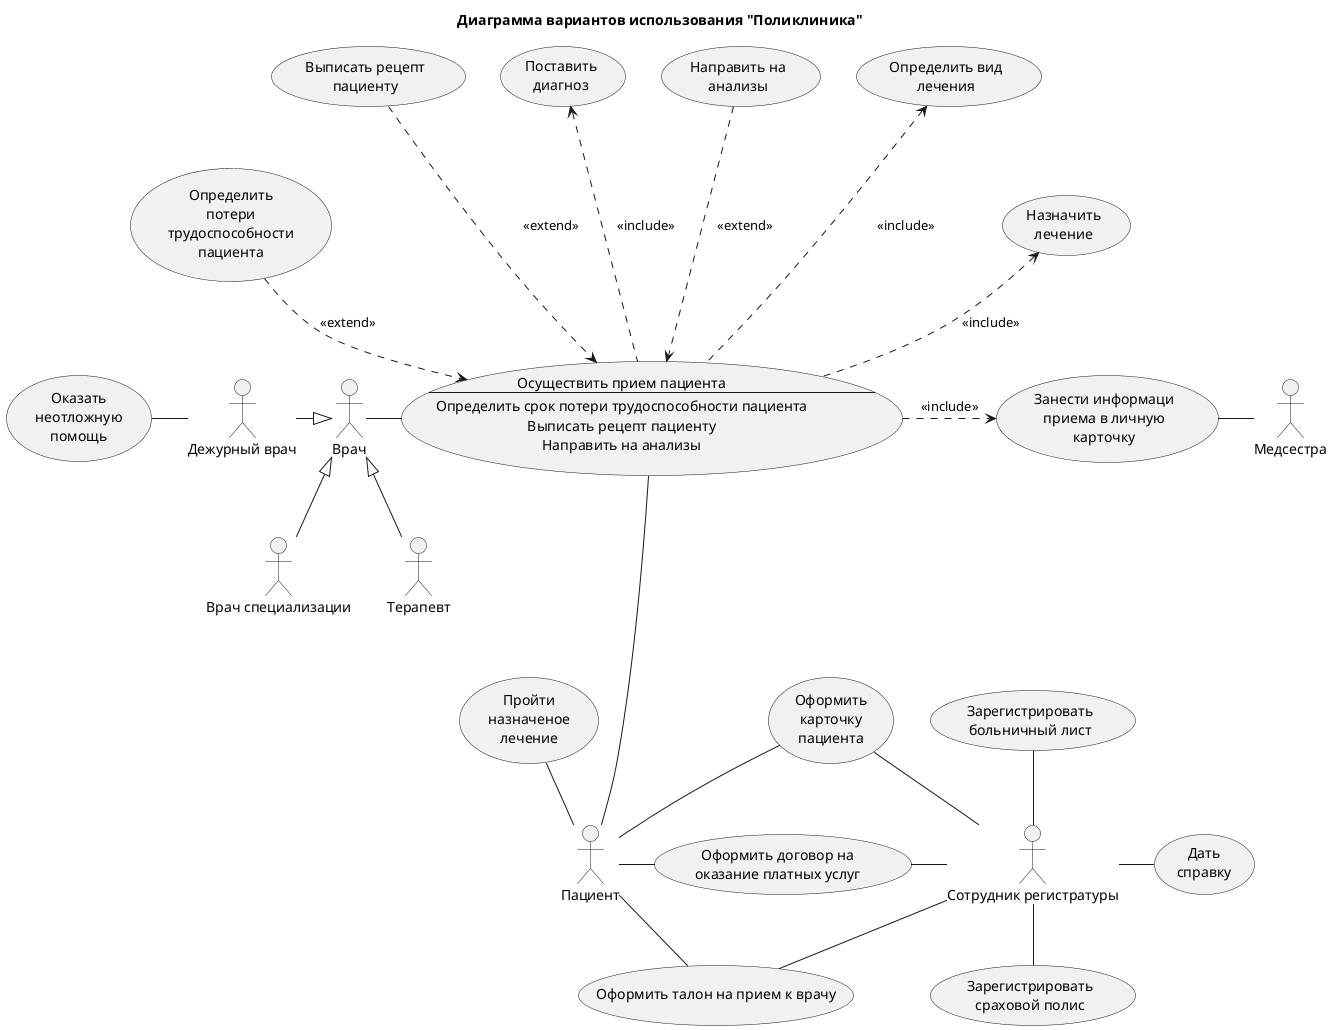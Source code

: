 @startuml рис1
title Диаграмма вариантов использования "Поликлиника"

actor doctor as "Врач"
actor doctor1 as "Врач специализации"
actor doctor2 as "Терапевт"
actor doctor3 as "Дежурный врач"
actor doctor4 as "Медсестра"
actor client as "Пациент"
actor personal as "Сотрудник регистратуры"

doctor <|-- doctor1
doctor <|-- doctor2
doctor <|-left- doctor3
(Оказать\nнеотложную\nпомощь) -right- doctor3

usecase US1 as "
  Осуществить прием пациента
  --
  Определить срок потери трудоспособности пациента
  Выписать рецепт пациенту
  Направить на анализы
"
doctor -right- US1

usecase US8 as "Занести информаци\nприема в личную\nкарточку"

(Определить\nпотери\nтрудоспособности\nпациента) ..> US1:<<extend>>
(Выписать рецепт\nпациенту) ...> US1:<<extend>>
(Поставить\nдиагноз) <... US1:<<include>>
(Направить на\nанализы) ...> US1:<<extend>>
(Определить вид\nлечения) <... US1:<<include>>
(Назначить\nлечение) <.. US1:<<include>>
US8 <.left. US1:<<include>>

US8 - doctor4

US1 ---- client

(Пройти\nназначеное\nлечение) -- client

usecase US11 as "Оформить\nкарточку\nпациента"
usecase US12 as "Оформить договор на\nоказание платных услуг"
usecase US13 as "Оформить талон на прием к врачу"

US11 -- client
client - US12
client -- US13


US11 -- personal
US12 - personal
personal -- US13

usecase US16 as "Дать\nсправку"

(Зарегистрировать\nбольничный лист) -- personal
personal - US16
personal -- (Зарегистрировать\nсраховой полис)



@enduml
